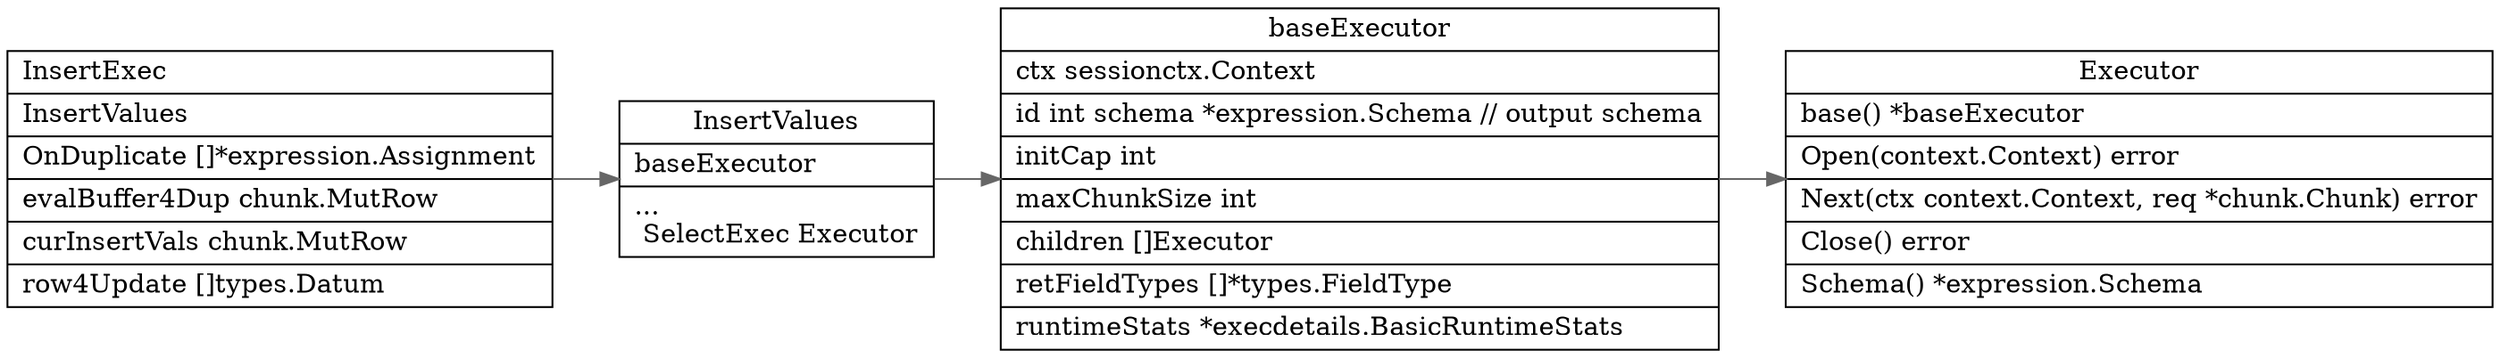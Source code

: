 digraph insert_exec {
  node[shape=box];
  edge[color=gray40];
  newrank=true;
  rankdir=LR;

  InsertExec[
    shape="record";
    label="{{
    InsertExec\l|
      InsertValues\l|
	    OnDuplicate    []*expression.Assignment\l|
	    evalBuffer4Dup chunk.MutRow\l|
	    curInsertVals  chunk.MutRow\l|
	    row4Update     []types.Datum\l
    }}";
  ];
  InsertValues[
    shape="record";
    label="{{
      InsertValues|
        baseExecutor\l|
        ...\l
        SelectExec Executor\l
    }}";
  ];
  baseExecutor[
    shape="record";
    label="{{
      baseExecutor|
	      ctx           sessionctx.Context\l|
	      id            int
	      schema        *expression.Schema // output schema\l|
	      initCap       int\l|
	      maxChunkSize  int\l|
	      children      []Executor\l|
	      retFieldTypes []*types.FieldType\l|
	      runtimeStats  *execdetails.BasicRuntimeStats\l
    }}";
  ];
  Executor[
    shape="record";
    label="{{
      Executor|
	      base() *baseExecutor\l|
	      Open(context.Context) error\l|
	      Next(ctx context.Context, req *chunk.Chunk) error\l|
	      Close() error\l|
	      Schema() *expression.Schema\l
    }}";
  ];
  InsertExec -> InsertValues -> baseExecutor -> Executor;
}
